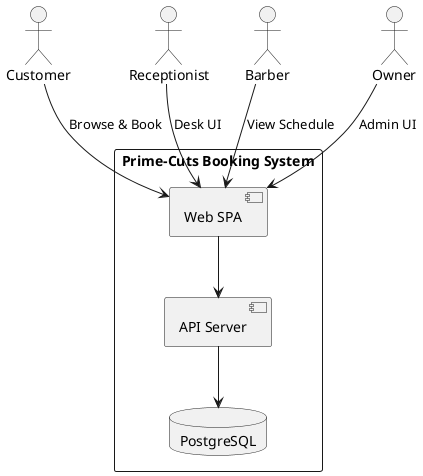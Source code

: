 @startuml
skinparam packageStyle rectangle
actor Customer
actor Receptionist
actor Barber
actor Owner

package "Prime-Cuts Booking System" {
  [Web SPA]
  [API Server]
  database PostgreSQL
}

Customer --> [Web SPA] : Browse & Book
Owner --> [Web SPA] : Admin UI
Receptionist --> [Web SPA] : Desk UI
Barber --> [Web SPA] : View Schedule

[Web SPA] --> [API Server]
[API Server] --> PostgreSQL
@enduml